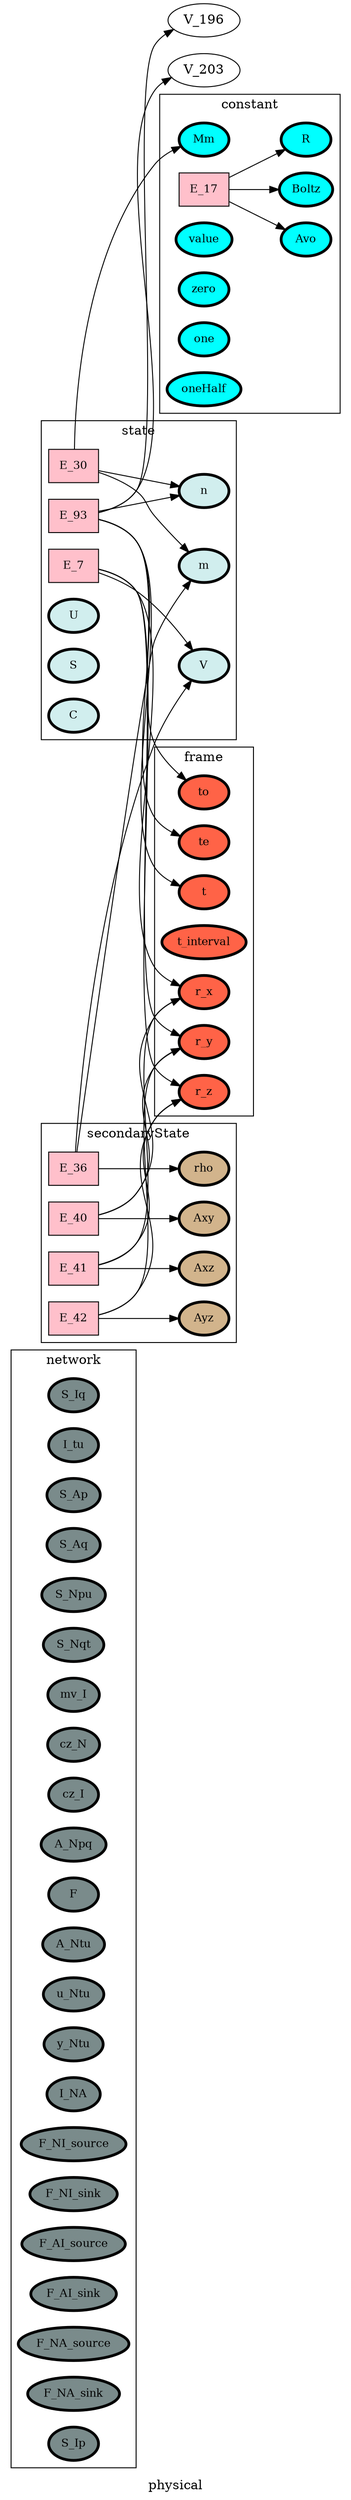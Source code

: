 digraph physical {
label=physical;
rankdir=LR;
subgraph cluster_physical___network {
label=network;
rankdir=LR;
V_10 [fillcolor=lightcyan4, fontsize=12, label=S_Iq, penwidth=3, style=filled];
V_11 [fillcolor=lightcyan4, fontsize=12, label=I_tu, penwidth=3, style=filled];
V_12 [fillcolor=lightcyan4, fontsize=12, label=S_Ap, penwidth=3, style=filled];
V_13 [fillcolor=lightcyan4, fontsize=12, label=S_Aq, penwidth=3, style=filled];
V_14 [fillcolor=lightcyan4, fontsize=12, label=S_Npu, penwidth=3, style=filled];
V_15 [fillcolor=lightcyan4, fontsize=12, label=S_Nqt, penwidth=3, style=filled];
V_16 [fillcolor=lightcyan4, fontsize=12, label=mv_I, penwidth=3, style=filled];
V_17 [fillcolor=lightcyan4, fontsize=12, label=cz_N, penwidth=3, style=filled];
V_18 [fillcolor=lightcyan4, fontsize=12, label=cz_I, penwidth=3, style=filled];
V_19 [fillcolor=lightcyan4, fontsize=12, label=A_Npq, penwidth=3, style=filled];
V_2 [fillcolor=lightcyan4, fontsize=12, label=F, penwidth=3, style=filled];
V_20 [fillcolor=lightcyan4, fontsize=12, label=A_Ntu, penwidth=3, style=filled];
V_21 [fillcolor=lightcyan4, fontsize=12, label=u_Ntu, penwidth=3, style=filled];
V_22 [fillcolor=lightcyan4, fontsize=12, label=y_Ntu, penwidth=3, style=filled];
V_27 [fillcolor=lightcyan4, fontsize=12, label=I_NA, penwidth=3, style=filled];
V_3 [fillcolor=lightcyan4, fontsize=12, label=F_NI_source, penwidth=3, style=filled];
V_4 [fillcolor=lightcyan4, fontsize=12, label=F_NI_sink, penwidth=3, style=filled];
V_5 [fillcolor=lightcyan4, fontsize=12, label=F_AI_source, penwidth=3, style=filled];
V_6 [fillcolor=lightcyan4, fontsize=12, label=F_AI_sink, penwidth=3, style=filled];
V_7 [fillcolor=lightcyan4, fontsize=12, label=F_NA_source, penwidth=3, style=filled];
V_8 [fillcolor=lightcyan4, fontsize=12, label=F_NA_sink, penwidth=3, style=filled];
V_9 [fillcolor=lightcyan4, fontsize=12, label=S_Ip, penwidth=3, style=filled];
}

subgraph cluster_physical___differenceOperator {
label=differenceOperator;
rankdir=LR;
}

subgraph cluster_physical___frame {
label=frame;
rankdir=LR;
V_1 [fillcolor=tomato, fontsize=12, label=t, penwidth=3, style=filled];
V_105 [fillcolor=tomato, fontsize=12, label=to, penwidth=3, style=filled];
V_106 [fillcolor=tomato, fontsize=12, label=te, penwidth=3, style=filled];
V_107 [fillcolor=tomato, fontsize=12, label=t_interval, penwidth=3, style=filled];
V_23 [fillcolor=tomato, fontsize=12, label=r_x, penwidth=3, style=filled];
V_24 [fillcolor=tomato, fontsize=12, label=r_y, penwidth=3, style=filled];
V_25 [fillcolor=tomato, fontsize=12, label=r_z, penwidth=3, style=filled];
}

E_7 -> V_23  [splines=ortho];
E_7 -> V_24  [splines=ortho];
E_7 -> V_25  [splines=ortho];
E_93 -> V_1  [splines=ortho];
E_93 -> V_105  [splines=ortho];
E_93 -> V_106  [splines=ortho];
E_93 -> V_196  [splines=ortho];
E_93 -> V_203  [splines=ortho];
E_30 -> V_111  [splines=ortho];
E_30 -> V_132  [splines=ortho];
subgraph cluster_physical___state {
label=state;
rankdir=LR;
V_108 [fillcolor=lightcyan2, fontsize=12, label=U, penwidth=3, style=filled];
V_109 [fillcolor=lightcyan2, fontsize=12, label=S, penwidth=3, style=filled];
V_110 [fillcolor=lightcyan2, fontsize=12, label=V, penwidth=3, style=filled];
V_111 [fillcolor=lightcyan2, fontsize=12, label=n, penwidth=3, style=filled];
V_137 [fillcolor=lightcyan2, fontsize=12, label=m, penwidth=3, style=filled];
V_144 [fillcolor=lightcyan2, fontsize=12, label=C, penwidth=3, style=filled];
E_7 [fillcolor=pink, fontsize=12, shape=box, style=filled];
E_7 -> V_110  [splines=ortho];
E_93 [fillcolor=pink, fontsize=12, shape=box, style=filled];
E_93 -> V_111  [splines=ortho];
E_30 [fillcolor=pink, fontsize=12, shape=box, style=filled];
E_30 -> V_137  [splines=ortho];
}

E_17 -> V_121  [splines=ortho];
E_17 -> V_122  [splines=ortho];
subgraph cluster_physical___constant {
label=constant;
rankdir=LR;
V_101 [fillcolor=cyan, fontsize=12, label=value, penwidth=3, style=filled];
V_102 [fillcolor=cyan, fontsize=12, label=zero, penwidth=3, style=filled];
V_103 [fillcolor=cyan, fontsize=12, label=one, penwidth=3, style=filled];
V_104 [fillcolor=cyan, fontsize=12, label=oneHalf, penwidth=3, style=filled];
V_121 [fillcolor=cyan, fontsize=12, label=Avo, penwidth=3, style=filled];
V_122 [fillcolor=cyan, fontsize=12, label=Boltz, penwidth=3, style=filled];
V_123 [fillcolor=cyan, fontsize=12, label=R, penwidth=3, style=filled];
V_132 [fillcolor=cyan, fontsize=12, label=Mm, penwidth=3, style=filled];
E_17 [fillcolor=pink, fontsize=12, shape=box, style=filled];
E_17 -> V_123  [splines=ortho];
}

subgraph cluster_physical___effort {
label=effort;
rankdir=LR;
}

E_36 -> V_110  [splines=ortho];
E_36 -> V_137  [splines=ortho];
E_40 -> V_23  [splines=ortho];
E_40 -> V_24  [splines=ortho];
E_41 -> V_23  [splines=ortho];
E_41 -> V_25  [splines=ortho];
E_42 -> V_24  [splines=ortho];
E_42 -> V_25  [splines=ortho];
subgraph cluster_physical___secondaryState {
label=secondaryState;
rankdir=LR;
V_143 [fillcolor=tan, fontsize=12, label=rho, penwidth=3, style=filled];
V_148 [fillcolor=tan, fontsize=12, label=Axy, penwidth=3, style=filled];
V_149 [fillcolor=tan, fontsize=12, label=Axz, penwidth=3, style=filled];
V_150 [fillcolor=tan, fontsize=12, label=Ayz, penwidth=3, style=filled];
E_36 [fillcolor=pink, fontsize=12, shape=box, style=filled];
E_36 -> V_143  [splines=ortho];
E_40 [fillcolor=pink, fontsize=12, shape=box, style=filled];
E_40 -> V_148  [splines=ortho];
E_41 [fillcolor=pink, fontsize=12, shape=box, style=filled];
E_41 -> V_149  [splines=ortho];
E_42 [fillcolor=pink, fontsize=12, shape=box, style=filled];
E_42 -> V_150  [splines=ortho];
}

subgraph cluster_physical___diffState {
label=diffState;
rankdir=LR;
}

subgraph cluster_physical___conversion {
label=conversion;
rankdir=LR;
}

subgraph cluster_physical___controlInput {
label=controlInput;
rankdir=LR;
}

subgraph cluster_physical___observation {
label=observation;
rankdir=LR;
}

}
